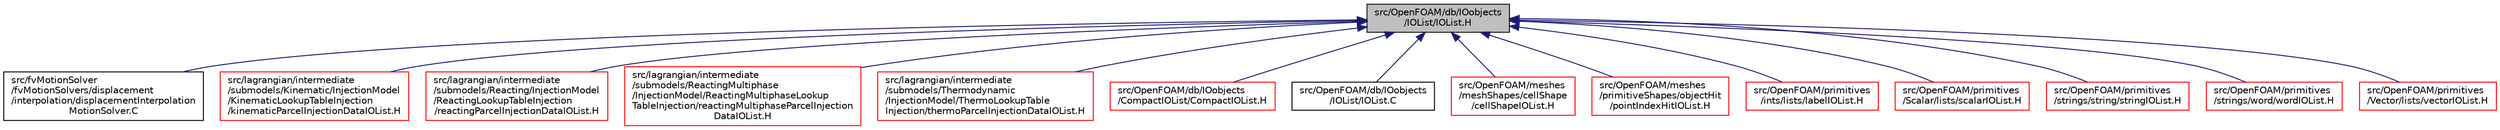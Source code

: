 digraph "src/OpenFOAM/db/IOobjects/IOList/IOList.H"
{
  bgcolor="transparent";
  edge [fontname="Helvetica",fontsize="10",labelfontname="Helvetica",labelfontsize="10"];
  node [fontname="Helvetica",fontsize="10",shape=record];
  Node80 [label="src/OpenFOAM/db/IOobjects\l/IOList/IOList.H",height=0.2,width=0.4,color="black", fillcolor="grey75", style="filled", fontcolor="black"];
  Node80 -> Node81 [dir="back",color="midnightblue",fontsize="10",style="solid",fontname="Helvetica"];
  Node81 [label="src/fvMotionSolver\l/fvMotionSolvers/displacement\l/interpolation/displacementInterpolation\lMotionSolver.C",height=0.2,width=0.4,color="black",URL="$a05027.html"];
  Node80 -> Node82 [dir="back",color="midnightblue",fontsize="10",style="solid",fontname="Helvetica"];
  Node82 [label="src/lagrangian/intermediate\l/submodels/Kinematic/InjectionModel\l/KinematicLookupTableInjection\l/kinematicParcelInjectionDataIOList.H",height=0.2,width=0.4,color="red",URL="$a06452.html"];
  Node80 -> Node93 [dir="back",color="midnightblue",fontsize="10",style="solid",fontname="Helvetica"];
  Node93 [label="src/lagrangian/intermediate\l/submodels/Reacting/InjectionModel\l/ReactingLookupTableInjection\l/reactingParcelInjectionDataIOList.H",height=0.2,width=0.4,color="red",URL="$a06896.html"];
  Node80 -> Node99 [dir="back",color="midnightblue",fontsize="10",style="solid",fontname="Helvetica"];
  Node99 [label="src/lagrangian/intermediate\l/submodels/ReactingMultiphase\l/InjectionModel/ReactingMultiphaseLookup\lTableInjection/reactingMultiphaseParcelInjection\lDataIOList.H",height=0.2,width=0.4,color="red",URL="$a06974.html"];
  Node80 -> Node105 [dir="back",color="midnightblue",fontsize="10",style="solid",fontname="Helvetica"];
  Node105 [label="src/lagrangian/intermediate\l/submodels/Thermodynamic\l/InjectionModel/ThermoLookupTable\lInjection/thermoParcelInjectionDataIOList.H",height=0.2,width=0.4,color="red",URL="$a07040.html"];
  Node80 -> Node107 [dir="back",color="midnightblue",fontsize="10",style="solid",fontname="Helvetica"];
  Node107 [label="src/OpenFOAM/db/IOobjects\l/CompactIOList/CompactIOList.H",height=0.2,width=0.4,color="red",URL="$a09743.html"];
  Node80 -> Node2654 [dir="back",color="midnightblue",fontsize="10",style="solid",fontname="Helvetica"];
  Node2654 [label="src/OpenFOAM/db/IOobjects\l/IOList/IOList.C",height=0.2,width=0.4,color="black",URL="$a09761.html"];
  Node80 -> Node2655 [dir="back",color="midnightblue",fontsize="10",style="solid",fontname="Helvetica"];
  Node2655 [label="src/OpenFOAM/meshes\l/meshShapes/cellShape\l/cellShapeIOList.H",height=0.2,width=0.4,color="red",URL="$a12050.html"];
  Node80 -> Node2657 [dir="back",color="midnightblue",fontsize="10",style="solid",fontname="Helvetica"];
  Node2657 [label="src/OpenFOAM/meshes\l/primitiveShapes/objectHit\l/pointIndexHitIOList.H",height=0.2,width=0.4,color="red",URL="$a12818.html"];
  Node80 -> Node2659 [dir="back",color="midnightblue",fontsize="10",style="solid",fontname="Helvetica"];
  Node2659 [label="src/OpenFOAM/primitives\l/ints/lists/labelIOList.H",height=0.2,width=0.4,color="red",URL="$a13151.html"];
  Node80 -> Node2666 [dir="back",color="midnightblue",fontsize="10",style="solid",fontname="Helvetica"];
  Node2666 [label="src/OpenFOAM/primitives\l/Scalar/lists/scalarIOList.H",height=0.2,width=0.4,color="red",URL="$a13316.html"];
  Node80 -> Node2668 [dir="back",color="midnightblue",fontsize="10",style="solid",fontname="Helvetica"];
  Node2668 [label="src/OpenFOAM/primitives\l/strings/string/stringIOList.H",height=0.2,width=0.4,color="red",URL="$a13502.html"];
  Node80 -> Node2672 [dir="back",color="midnightblue",fontsize="10",style="solid",fontname="Helvetica"];
  Node2672 [label="src/OpenFOAM/primitives\l/strings/word/wordIOList.H",height=0.2,width=0.4,color="red",URL="$a13526.html"];
  Node80 -> Node2674 [dir="back",color="midnightblue",fontsize="10",style="solid",fontname="Helvetica"];
  Node2674 [label="src/OpenFOAM/primitives\l/Vector/lists/vectorIOList.H",height=0.2,width=0.4,color="red",URL="$a13676.html"];
}
